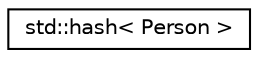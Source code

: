 digraph "Graphical Class Hierarchy"
{
  edge [fontname="Helvetica",fontsize="10",labelfontname="Helvetica",labelfontsize="10"];
  node [fontname="Helvetica",fontsize="10",shape=record];
  rankdir="LR";
  Node0 [label="std::hash\< Person \>",height=0.2,width=0.4,color="black", fillcolor="white", style="filled",URL="$structstd_1_1hash_3_01Person_01_4.html"];
}
